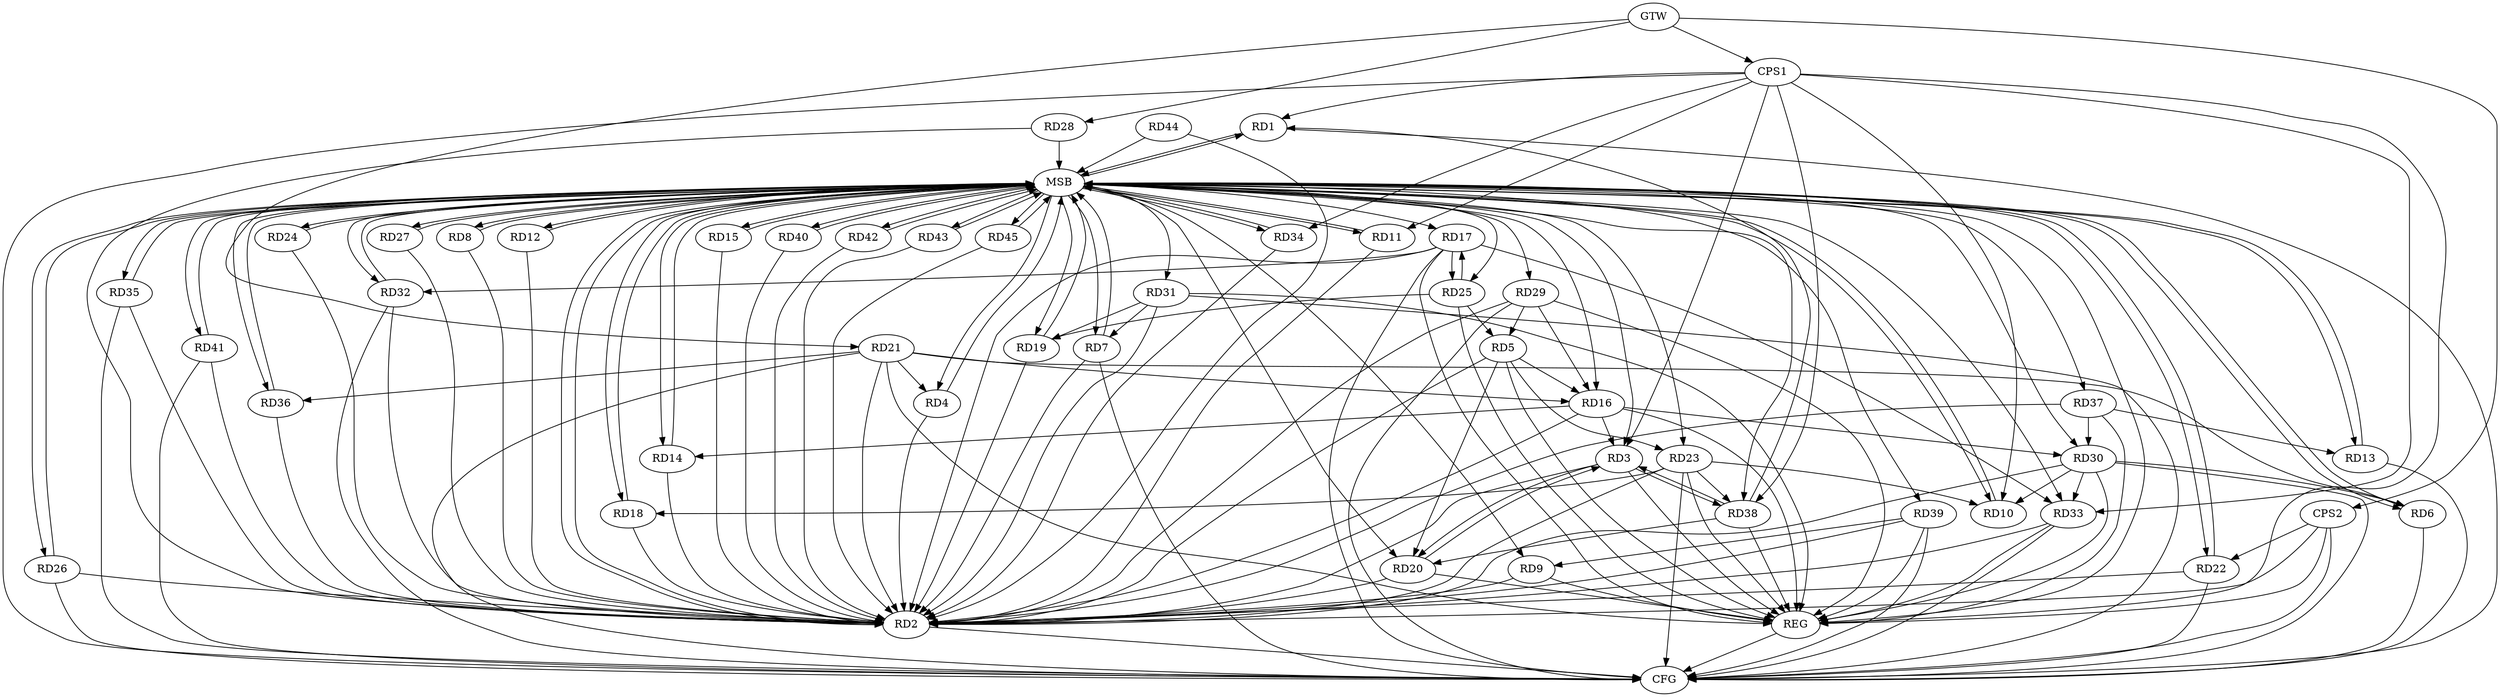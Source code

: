 strict digraph G {
  RD1 [ label="RD1" ];
  RD2 [ label="RD2" ];
  RD3 [ label="RD3" ];
  RD4 [ label="RD4" ];
  RD5 [ label="RD5" ];
  RD6 [ label="RD6" ];
  RD7 [ label="RD7" ];
  RD8 [ label="RD8" ];
  RD9 [ label="RD9" ];
  RD10 [ label="RD10" ];
  RD11 [ label="RD11" ];
  RD12 [ label="RD12" ];
  RD13 [ label="RD13" ];
  RD14 [ label="RD14" ];
  RD15 [ label="RD15" ];
  RD16 [ label="RD16" ];
  RD17 [ label="RD17" ];
  RD18 [ label="RD18" ];
  RD19 [ label="RD19" ];
  RD20 [ label="RD20" ];
  RD21 [ label="RD21" ];
  RD22 [ label="RD22" ];
  RD23 [ label="RD23" ];
  RD24 [ label="RD24" ];
  RD25 [ label="RD25" ];
  RD26 [ label="RD26" ];
  RD27 [ label="RD27" ];
  RD28 [ label="RD28" ];
  RD29 [ label="RD29" ];
  RD30 [ label="RD30" ];
  RD31 [ label="RD31" ];
  RD32 [ label="RD32" ];
  RD33 [ label="RD33" ];
  RD34 [ label="RD34" ];
  RD35 [ label="RD35" ];
  RD36 [ label="RD36" ];
  RD37 [ label="RD37" ];
  RD38 [ label="RD38" ];
  RD39 [ label="RD39" ];
  RD40 [ label="RD40" ];
  RD41 [ label="RD41" ];
  RD42 [ label="RD42" ];
  RD43 [ label="RD43" ];
  RD44 [ label="RD44" ];
  RD45 [ label="RD45" ];
  CPS1 [ label="CPS1" ];
  CPS2 [ label="CPS2" ];
  GTW [ label="GTW" ];
  REG [ label="REG" ];
  MSB [ label="MSB" ];
  CFG [ label="CFG" ];
  RD38 -> RD1;
  RD3 -> RD2;
  RD16 -> RD2;
  RD30 -> RD2;
  RD37 -> RD2;
  RD16 -> RD3;
  RD3 -> RD20;
  RD20 -> RD3;
  RD3 -> RD38;
  RD38 -> RD3;
  RD21 -> RD4;
  RD5 -> RD16;
  RD5 -> RD20;
  RD5 -> RD23;
  RD25 -> RD5;
  RD29 -> RD5;
  RD21 -> RD6;
  RD30 -> RD6;
  RD31 -> RD7;
  RD39 -> RD9;
  RD23 -> RD10;
  RD30 -> RD10;
  RD37 -> RD13;
  RD16 -> RD14;
  RD21 -> RD16;
  RD29 -> RD16;
  RD16 -> RD30;
  RD17 -> RD25;
  RD25 -> RD17;
  RD17 -> RD32;
  RD17 -> RD33;
  RD23 -> RD18;
  RD25 -> RD19;
  RD31 -> RD19;
  RD38 -> RD20;
  RD21 -> RD36;
  RD23 -> RD38;
  RD30 -> RD33;
  RD37 -> RD30;
  CPS1 -> RD10;
  CPS1 -> RD1;
  CPS1 -> RD11;
  CPS1 -> RD3;
  CPS1 -> RD38;
  CPS1 -> RD34;
  CPS1 -> RD33;
  CPS2 -> RD22;
  CPS2 -> RD2;
  GTW -> RD21;
  GTW -> RD28;
  GTW -> CPS1;
  GTW -> CPS2;
  RD3 -> REG;
  RD5 -> REG;
  RD9 -> REG;
  RD16 -> REG;
  RD17 -> REG;
  RD20 -> REG;
  RD21 -> REG;
  RD23 -> REG;
  RD25 -> REG;
  RD29 -> REG;
  RD30 -> REG;
  RD31 -> REG;
  RD33 -> REG;
  RD37 -> REG;
  RD38 -> REG;
  RD39 -> REG;
  CPS1 -> REG;
  CPS2 -> REG;
  RD1 -> MSB;
  MSB -> RD27;
  MSB -> RD37;
  MSB -> RD42;
  MSB -> REG;
  RD2 -> MSB;
  MSB -> RD1;
  MSB -> RD15;
  MSB -> RD26;
  MSB -> RD39;
  RD4 -> MSB;
  MSB -> RD13;
  MSB -> RD14;
  MSB -> RD38;
  RD6 -> MSB;
  MSB -> RD16;
  RD7 -> MSB;
  MSB -> RD12;
  MSB -> RD30;
  MSB -> RD32;
  MSB -> RD36;
  MSB -> RD43;
  RD8 -> MSB;
  MSB -> RD25;
  RD10 -> MSB;
  MSB -> RD17;
  MSB -> RD20;
  RD11 -> MSB;
  MSB -> RD18;
  RD12 -> MSB;
  MSB -> RD4;
  RD13 -> MSB;
  MSB -> RD8;
  MSB -> RD9;
  MSB -> RD35;
  RD14 -> MSB;
  MSB -> RD6;
  RD15 -> MSB;
  MSB -> RD31;
  RD18 -> MSB;
  MSB -> RD10;
  MSB -> RD23;
  MSB -> RD45;
  RD19 -> MSB;
  MSB -> RD7;
  MSB -> RD11;
  MSB -> RD40;
  RD22 -> MSB;
  MSB -> RD24;
  MSB -> RD33;
  MSB -> RD34;
  RD24 -> MSB;
  MSB -> RD22;
  RD26 -> MSB;
  RD27 -> MSB;
  MSB -> RD2;
  RD28 -> MSB;
  RD32 -> MSB;
  MSB -> RD41;
  RD34 -> MSB;
  MSB -> RD3;
  RD35 -> MSB;
  RD36 -> MSB;
  MSB -> RD19;
  MSB -> RD29;
  RD40 -> MSB;
  RD41 -> MSB;
  RD42 -> MSB;
  RD43 -> MSB;
  RD44 -> MSB;
  RD45 -> MSB;
  RD29 -> CFG;
  RD26 -> CFG;
  RD35 -> CFG;
  RD33 -> CFG;
  RD6 -> CFG;
  RD22 -> CFG;
  RD1 -> CFG;
  RD17 -> CFG;
  RD7 -> CFG;
  RD23 -> CFG;
  RD32 -> CFG;
  RD41 -> CFG;
  CPS2 -> CFG;
  RD30 -> CFG;
  RD2 -> CFG;
  RD13 -> CFG;
  RD39 -> CFG;
  RD31 -> CFG;
  RD21 -> CFG;
  CPS1 -> CFG;
  REG -> CFG;
  RD34 -> RD2;
  RD32 -> RD2;
  RD7 -> RD2;
  RD4 -> RD2;
  RD14 -> RD2;
  RD39 -> RD2;
  RD36 -> RD2;
  RD26 -> RD2;
  RD31 -> RD2;
  RD27 -> RD2;
  RD12 -> RD2;
  RD18 -> RD2;
  RD20 -> RD2;
  RD15 -> RD2;
  RD11 -> RD2;
  RD21 -> RD2;
  RD29 -> RD2;
  RD22 -> RD2;
  RD23 -> RD2;
  RD17 -> RD2;
  RD5 -> RD2;
  RD40 -> RD2;
  RD8 -> RD2;
  RD41 -> RD2;
  RD9 -> RD2;
  RD33 -> RD2;
  RD19 -> RD2;
  RD28 -> RD2;
  RD43 -> RD2;
  RD24 -> RD2;
  RD35 -> RD2;
  RD45 -> RD2;
  RD42 -> RD2;
  RD44 -> RD2;
}
